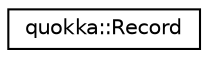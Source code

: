 digraph "Graphical Class Hierarchy"
{
 // LATEX_PDF_SIZE
  edge [fontname="Helvetica",fontsize="10",labelfontname="Helvetica",labelfontsize="10"];
  node [fontname="Helvetica",fontsize="10",shape=record];
  rankdir="LR";
  Node0 [label="quokka::Record",height=0.2,width=0.4,color="black", fillcolor="white", style="filled",URL="$classquokka_1_1Record.html",tooltip=" "];
}
